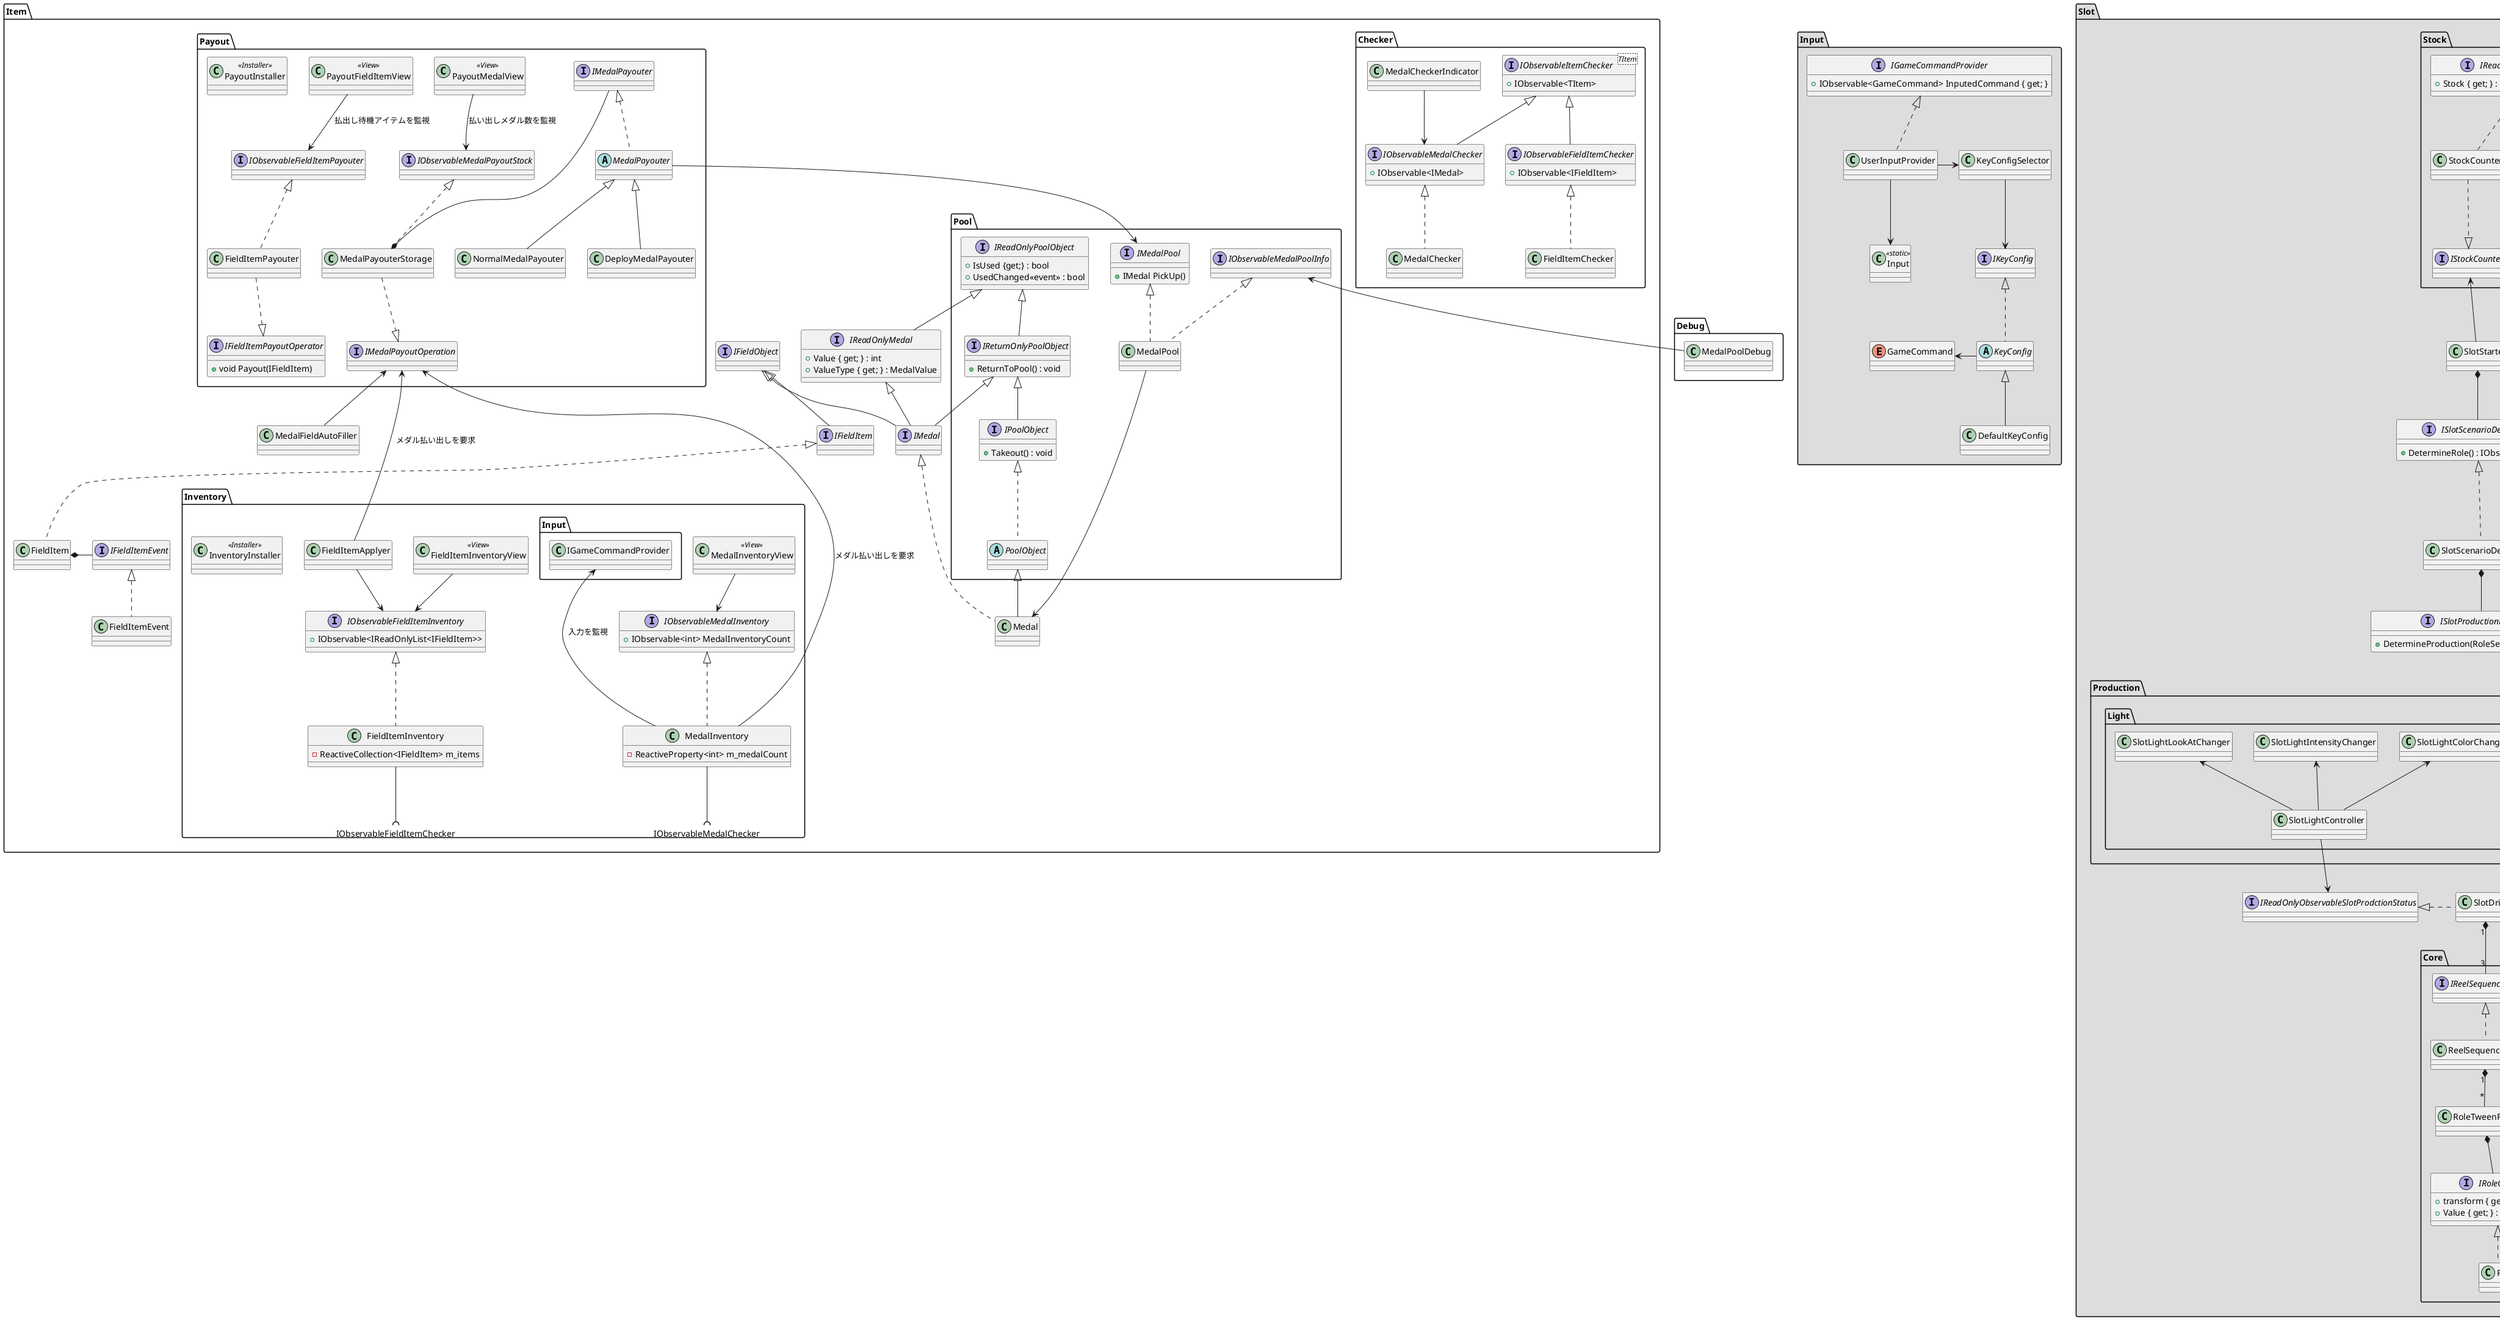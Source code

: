 @startuml MedalPusher

namespace Case{
    class PusherMover
}

namespace Item{
    interface IFieldItem
    class FieldItem
    interface IFieldItemEvent
    class FieldItemEvent
    IFieldItem <|.. FieldItem
    IFieldItemEvent <|.. FieldItemEvent
    FieldItem *- IFieldItemEvent


    interface IReadOnlyMedal{
        +Value { get; } : int
        +ValueType { get; } : MedalValue
    }
    interface IMedal
    class Medal
    IReadOnlyMedal <|-- IMedal
    IMedal <|.. Medal

    interface IFieldObject
    IFieldObject <|-- IMedal
    IFieldObject <|-- IFieldItem

    namespace Pool{
        interface IReadOnlyPoolObject{
            +IsUsed {get;} : bool
            +UsedChanged<<event>> : bool
        }
        interface IReturnOnlyPoolObject{
            +ReturnToPool() : void
        }
        interface IPoolObject{
            +Takeout() : void
        }
        abstract PoolObject
        
        IReadOnlyPoolObject <|-- IReturnOnlyPoolObject
        IReturnOnlyPoolObject <|-- IPoolObject
        IReturnOnlyPoolObject <|-- Item.IMedal
        IPoolObject <|.. PoolObject
        PoolObject <|-- Item.Medal
        IReadOnlyPoolObject <|-- Item.IReadOnlyMedal
        

        interface IMedalPool{
            +IMedal PickUp()
        }
        interface IObservableMedalPoolInfo
        class MedalPool

        IMedalPool <|.. MedalPool
        IObservableMedalPoolInfo <|.. MedalPool

        MedalPool --> Item.Medal
    }
    
    namespace Checker{
        interface IObservableItemChecker<TItem>{
            +IObservable<TItem>
        }

        interface IObservableMedalChecker{
            +IObservable<IMedal>
        }
        class MedalChecker
        IObservableItemChecker <|-- IObservableMedalChecker
        IObservableMedalChecker <|.. MedalChecker

        interface IObservableFieldItemChecker{
            +IObservable<IFieldItem>
        }
        class FieldItemChecker
        IObservableItemChecker <|-- IObservableFieldItemChecker
        IObservableFieldItemChecker <|.. FieldItemChecker

        MedalCheckerIndicator --> IObservableMedalChecker

    }
    
    namespace Payout{
        interface IMedalPayoutOperation
        interface IObservableMedalPayoutStock
        class MedalPayouterStorage
        MedalPayouterStorage ..|> IMedalPayoutOperation
        IObservableMedalPayoutStock <|.. MedalPayouterStorage
        IMedalPayouter ---* MedalPayouterStorage

        interface IMedalPayouter
        abstract MedalPayouter
        class NormalMedalPayouter
        class DeployMedalPayouter
        IMedalPayouter <|.. MedalPayouter
        MedalPayouter <|-- NormalMedalPayouter
        MedalPayouter <|-- DeployMedalPayouter
        MedalPayouter --> Item.Pool.IMedalPool


        interface IObservableFieldItemPayouter{
        }
        interface IFieldItemPayoutOperator{
            +void Payout(IFieldItem)
        }
        class FieldItemPayouter
        FieldItemPayouter ..|> IFieldItemPayoutOperator
        IObservableFieldItemPayouter <|.. FieldItemPayouter

        class PayoutMedalView<<View>>
        class PayoutFieldItemView<<View>>
        PayoutMedalView --> IObservableMedalPayoutStock : 払い出しメダル数を監視
        PayoutFieldItemView --> IObservableFieldItemPayouter : 払出し待機アイテムを監視



        class PayoutInstaller<<Installer>>
    }

    'ゲーム開始時のメダル充填
    Item.Payout.IMedalPayoutOperation <-- MedalFieldAutoFiller
    
    namespace Inventory{
        interface IObservableMedalInventory{
            +IObservable<int> MedalInventoryCount
        }
        class MedalInventory{
            -ReactiveProperty<int> m_medalCount
        }
        IObservableMedalInventory <|.. MedalInventory

        interface IObservableFieldItemInventory{
            +IObservable<IReadOnlyList<IFieldItem>> 
        }
        class FieldItemInventory{
            -ReactiveCollection<IFieldItem> m_items
        }
        IObservableFieldItemInventory <|.. FieldItemInventory

        MedalInventory --(( IObservableMedalChecker
        FieldItemInventory --(( IObservableFieldItemChecker
        Input.IGameCommandProvider <--- MedalInventory : 入力を監視

        class FieldItemApplyer
        Item.Payout.IMedalPayoutOperation <--- FieldItemApplyer : メダル払い出しを要求

        class MedalInventoryView<<View>>
        MedalInventoryView --> IObservableMedalInventory
        class FieldItemInventoryView<<View>>
        FieldItemInventoryView --> IObservableFieldItemInventory

        FieldItemApplyer --> IObservableFieldItemInventory
        MedalInventory --> Item.Payout.IMedalPayoutOperation : メダル払い出しを要求

        class InventoryInstaller<<Installer>>
    }


}

namespace Input #DDDDDD{
    enum GameCommand
    interface IGameCommandProvider{
        +IObservable<GameCommand> InputedCommand { get; }
    }
    class UserInputProvider
    class Input<<static>>
    UserInputProvider --> Input

    interface IKeyConfig
    abstract KeyConfig
    class DefaultKeyConfig

    IKeyConfig <|.. KeyConfig
    KeyConfig <|-- DefaultKeyConfig
    GameCommand <- KeyConfig

    class KeyConfigSelector
    KeyConfigSelector --> IKeyConfig
    UserInputProvider -> KeyConfigSelector
    IGameCommandProvider <|.. UserInputProvider
    
}


namespace Slot #DDDDDD {
    namespace Stock{
        interface IReadOnlyObservableStockCount{
            +Stock { get; } : IReadOnlyReactiveProperty<int>
        }
        interface IStockAdder
        interface IStockCounter
        class StockCounter
        IReadOnlyObservableStockCount <|.. StockCounter
        IStockAdder <. StockCounter
        StockCounter ..|> IStockCounter

    }

    class SlotStarter
    Slot.Stock.IStockCounter <-- SlotStarter
    SlotStarter *--  ISlotScenarioDeterminer

    interface ISlotScenarioDeterminer{
        +DetermineRole() : IObservable<Unit>
    }
    class SlotScenarioDeterminer
    ISlotScenarioDeterminer <|.. SlotScenarioDeterminer
    SlotScenarioDeterminer *-- ISlotProductionDeterminer
    interface ISlotResultSubmitter
    ISlotResultSubmitter <|.. SlotScenarioDeterminer

    interface ISlotProductionDeterminer{
        +DetermineProduction(RoleSet) : IObservable<Unit>
    }
    class SlotProductionDeterminer
    ISlotProductionDeterminer <|.. SlotProductionDeterminer
    SlotProductionDeterminer *-- ISlotDriver
    Slot.Stock.IReadOnlyObservableStockCount <-- SlotProductionDeterminer

    interface ISlotDriver{
        +ControlBy(Production) : IObservable<Unit>
    }
    interface IReadOnlyObservableSlotProdctionStatus
    class SlotDriver
    ISlotDriver <|.. SlotDriver
    IReadOnlyObservableSlotProdctionStatus <|. SlotDriver

    namespace Core{
        class ReelSequenceProvider
        interface IReelSequenceProvider
        IReelSequenceProvider <|.. ReelSequenceProvider
        Slot.SlotDriver "1"*--"3" IReelSequenceProvider

        class RoleTweenProvider
        ReelSequenceProvider "1"*--"*" RoleTweenProvider
        RoleTweenProvider *-- IRoleOperation

        interface IReachAntagonistSequenceProvider
        class ReachAntagonistSequenceProvider
        IReachAntagonistSequenceProvider <|.. ReachAntagonistSequenceProvider

        ReelSequenceProvider +- IReachAntagonistSequenceProvider

        interface IRoleOperation{
            +transform { get; } : Transform
            +Value { get; } : RoleValue
        }
        class Role
        IRoleOperation <|.. Role
    }

    namespace Production{
        namespace Light{
            class SlotLightController
            SlotLightController --> Slot.IReadOnlyObservableSlotProdctionStatus

            class SlotLightColorChanger
            class SlotLightIntensityChanger
            class SlotLightLookAtChanger

            SlotLightColorChanger <-- SlotLightController
            SlotLightIntensityChanger <-- SlotLightController
            SlotLightLookAtChanger <-- SlotLightController
        }
    }
}

namespace SlotInterface{

    class StockCounterView<<View>>
    StockCounterView --> Slot.Stock.IReadOnlyObservableStockCount

    class SlotResultToPrizeConverter
    Slot.ISlotResultSubmitter <-- SlotResultToPrizeConverter
    IMedalPayoutOperation ))-- SlotResultToPrizeConverter

    class SlotStockSensor
    Slot.Stock.IStockAdder <-- SlotStockSensor
    SlotStockSensor ---(( IObservableMedalChecker
}
' namespace PayoutPinball{
'     interface IPinballPocket
'     class PinballPocket
'     IPinballPocket <|.. PinballPocket

'     interface IPinballEvent
'     class PinballEvent
'     IPinballEvent <|.. PinballEvent

'     PinballPocket *- IPinballEvent
'     PinballPocket --(( IObservableMedalChecker
' }



' namespace Lottery{
'     interface IObservableLotteryRotater{
'         +IObservable<float> ObservableRotate { get; }
'     }
'     class LotteryBowlRotater
'     IObservableLotteryRotater <|.. LotteryBowlRotater

'     class LotteryPrizeInfo{
'         IFieldObject Prize { get; }
'     }
'     interface ILotteryPocketPositionOperation
'     class LotteryPocket
'     LotteryPocket ..|> ILotteryPocketPositionOperation

'     class LotteryPocketPositionOperator
'     LotteryPocketPositionOperator --> IObservableLotteryRotater 
'     ILotteryPocketPositionOperation "*" --o "1" LotteryPocketPositionOperator

'     class LotteryPrize3DView
'     LotteryPrize3DView -* LotteryPocket

'     interface ILotteryPrizeInsertionSlot
'     class LotteryPrizeCollector
'     LotteryPrizeCollector ..|> ILotteryPrizeInsertionSlot

'     ILotteryPrizeInsertionSlot <-- LotteryPocket
'     LotteryPocket *- LotteryPrizeInfo

'     Item.Payout.IFieldItemPayoutOperator <-- LotteryPrizeCollector
'     Item.Payout.IMedalPayoutOperation <-- LotteryPrizeCollector

'     interface IBallBornOperator{
'         +Born() : void
'     }
'     class BallBorner
'     IBallBornOperator <|.. BallBorner


'     class LotteryStockCollector
'     IObservableMedalChecker ))-- LotteryStockCollector
'     LotteryStockCollector --> IBallBornOperator

'     class LotteryInstaller<<Installer>>{}
' }

namespace Debug{
    class MedalPoolDebug

    Item.Pool.IObservableMedalPoolInfo <-- MedalPoolDebug
}

class SceneInstaller<<Installer>>

@enduml